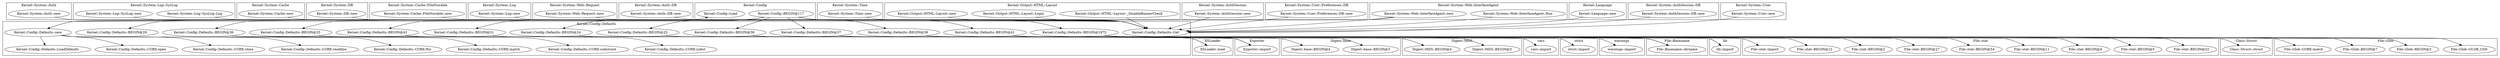 digraph {
graph [overlap=false]
subgraph cluster_Kernel_System_Auth {
	label="Kernel::System::Auth";
	"Kernel::System::Auth::new";
}
subgraph cluster_Kernel_System_Log_SysLog {
	label="Kernel::System::Log::SysLog";
	"Kernel::System::Log::SysLog::Log";
	"Kernel::System::Log::SysLog::new";
}
subgraph cluster_warnings {
	label="warnings";
	"warnings::import";
}
subgraph cluster_Kernel_System_Cache {
	label="Kernel::System::Cache";
	"Kernel::System::Cache::new";
}
subgraph cluster_vars {
	label="vars";
	"vars::import";
}
subgraph cluster_strict {
	label="strict";
	"strict::import";
}
subgraph cluster_Kernel_System_DB {
	label="Kernel::System::DB";
	"Kernel::System::DB::new";
}
subgraph cluster_File_stat {
	label="File::stat";
	"File::stat::BEGIN@22";
	"File::stat::BEGIN@5";
	"File::stat::BEGIN@4";
	"File::stat::BEGIN@11";
	"File::stat::BEGIN@54";
	"File::stat::BEGIN@27";
	"File::stat::BEGIN@2";
	"File::stat::BEGIN@12";
	"File::stat::import";
}
subgraph cluster_XSLoader {
	label="XSLoader";
	"XSLoader::load";
}
subgraph cluster_Kernel_System_Cache_FileStorable {
	label="Kernel::System::Cache::FileStorable";
	"Kernel::System::Cache::FileStorable::new";
}
subgraph cluster_Kernel_System_Log {
	label="Kernel::System::Log";
	"Kernel::System::Log::new";
}
subgraph cluster_Kernel_System_Web_Request {
	label="Kernel::System::Web::Request";
	"Kernel::System::Web::Request::new";
}
subgraph cluster_Kernel_System_Auth_DB {
	label="Kernel::System::Auth::DB";
	"Kernel::System::Auth::DB::new";
}
subgraph cluster_File_Glob {
	label="File::Glob";
	"File::Glob::GLOB_CSH";
	"File::Glob::BEGIN@3";
	"File::Glob::BEGIN@7";
	"File::Glob::CORE:match";
}
subgraph cluster_Kernel_Config {
	label="Kernel::Config";
	"Kernel::Config::BEGIN@117";
	"Kernel::Config::Load";
}
subgraph cluster_Exporter {
	label="Exporter";
	"Exporter::import";
}
subgraph cluster_Kernel_System_Time {
	label="Kernel::System::Time";
	"Kernel::System::Time::new";
}
subgraph cluster_File_Basename {
	label="File::Basename";
	"File::Basename::dirname";
}
subgraph cluster_Kernel_Output_HTML_Layout {
	label="Kernel::Output::HTML::Layout";
	"Kernel::Output::HTML::Layout::_DisableBannerCheck";
	"Kernel::Output::HTML::Layout::Login";
	"Kernel::Output::HTML::Layout::new";
}
subgraph cluster_Kernel_Config_Defaults {
	label="Kernel::Config::Defaults";
	"Kernel::Config::Defaults::BEGIN@42";
	"Kernel::Config::Defaults::LoadDefaults";
	"Kernel::Config::Defaults::CORE:open";
	"Kernel::Config::Defaults::BEGIN@36";
	"Kernel::Config::Defaults::new";
	"Kernel::Config::Defaults::CORE:close";
	"Kernel::Config::Defaults::BEGIN@31";
	"Kernel::Config::Defaults::CORE:readline";
	"Kernel::Config::Defaults::Get";
	"Kernel::Config::Defaults::BEGIN@24";
	"Kernel::Config::Defaults::CORE:ftis";
	"Kernel::Config::Defaults::BEGIN@25";
	"Kernel::Config::Defaults::BEGIN@38";
	"Kernel::Config::Defaults::BEGIN@41";
	"Kernel::Config::Defaults::CORE:match";
	"Kernel::Config::Defaults::CORE:substcont";
	"Kernel::Config::Defaults::BEGIN@1975";
	"Kernel::Config::Defaults::BEGIN@35";
	"Kernel::Config::Defaults::CORE:subst";
	"Kernel::Config::Defaults::BEGIN@39";
	"Kernel::Config::Defaults::BEGIN@37";
	"Kernel::Config::Defaults::BEGIN@29";
}
subgraph cluster_Class_Struct {
	label="Class::Struct";
	"Class::Struct::struct";
}
subgraph cluster_Kernel_System_AuthSession {
	label="Kernel::System::AuthSession";
	"Kernel::System::AuthSession::new";
}
subgraph cluster_Kernel_System_User_Preferences_DB {
	label="Kernel::System::User::Preferences::DB";
	"Kernel::System::User::Preferences::DB::new";
}
subgraph cluster_Kernel_System_Web_InterfaceAgent {
	label="Kernel::System::Web::InterfaceAgent";
	"Kernel::System::Web::InterfaceAgent::Run";
	"Kernel::System::Web::InterfaceAgent::new";
}
subgraph cluster_Digest_base {
	label="Digest::base";
	"Digest::base::BEGIN@3";
	"Digest::base::BEGIN@4";
}
subgraph cluster_Kernel_Language {
	label="Kernel::Language";
	"Kernel::Language::new";
}
subgraph cluster_Digest_MD5 {
	label="Digest::MD5";
	"Digest::MD5::BEGIN@3";
	"Digest::MD5::BEGIN@4";
}
subgraph cluster_lib {
	label="lib";
	"lib::import";
}
subgraph cluster_Kernel_System_AuthSession_DB {
	label="Kernel::System::AuthSession::DB";
	"Kernel::System::AuthSession::DB::new";
}
subgraph cluster_Kernel_System_User {
	label="Kernel::System::User";
	"Kernel::System::User::new";
}
"Kernel::Config::Defaults::new" -> "Kernel::Config::Load";
"Kernel::Config::BEGIN@117" -> "Kernel::Config::Defaults::BEGIN@42";
"Kernel::Config::Defaults::new" -> "Kernel::Config::Defaults::LoadDefaults";
"Kernel::System::Web::InterfaceAgent::new" -> "Kernel::Config::Defaults::new";
"Kernel::Config::Defaults::new" -> "Kernel::Config::Defaults::CORE:close";
"Kernel::Config::Defaults::BEGIN@1975" -> "File::Glob::CORE:match";
"Kernel::System::User::new" -> "Kernel::Config::Defaults::Get";
"Kernel::System::User::Preferences::DB::new" -> "Kernel::Config::Defaults::Get";
"Kernel::System::Time::new" -> "Kernel::Config::Defaults::Get";
"Kernel::System::Web::Request::new" -> "Kernel::Config::Defaults::Get";
"Kernel::System::Web::InterfaceAgent::Run" -> "Kernel::Config::Defaults::Get";
"Kernel::System::Cache::FileStorable::new" -> "Kernel::Config::Defaults::Get";
"Kernel::System::Log::SysLog::new" -> "Kernel::Config::Defaults::Get";
"Kernel::Output::HTML::Layout::_DisableBannerCheck" -> "Kernel::Config::Defaults::Get";
"Kernel::Output::HTML::Layout::Login" -> "Kernel::Config::Defaults::Get";
"Kernel::Output::HTML::Layout::new" -> "Kernel::Config::Defaults::Get";
"Kernel::System::Web::InterfaceAgent::new" -> "Kernel::Config::Defaults::Get";
"Kernel::System::Log::SysLog::Log" -> "Kernel::Config::Defaults::Get";
"Kernel::System::AuthSession::DB::new" -> "Kernel::Config::Defaults::Get";
"Kernel::Language::new" -> "Kernel::Config::Defaults::Get";
"Kernel::System::Auth::new" -> "Kernel::Config::Defaults::Get";
"Kernel::System::DB::new" -> "Kernel::Config::Defaults::Get";
"Kernel::System::Cache::new" -> "Kernel::Config::Defaults::Get";
"Kernel::System::AuthSession::new" -> "Kernel::Config::Defaults::Get";
"Kernel::System::Auth::DB::new" -> "Kernel::Config::Defaults::Get";
"Kernel::System::Log::new" -> "Kernel::Config::Defaults::Get";
"Kernel::Config::BEGIN@117" -> "Kernel::Config::Defaults::BEGIN@38";
"Kernel::Config::Defaults::BEGIN@39" -> "File::Basename::dirname";
"Kernel::Config::Defaults::BEGIN@38" -> "File::Basename::dirname";
"Kernel::Config::Defaults::BEGIN@37" -> "File::Basename::dirname";
"Kernel::Config::Defaults::BEGIN@41" -> "File::stat::BEGIN@12";
"Kernel::Config::Defaults::BEGIN@1975" -> "File::Glob::GLOB_CSH";
"Kernel::Config::Defaults::new" -> "Kernel::Config::Defaults::CORE:match";
"Kernel::Config::Defaults::BEGIN@42" -> "Exporter::import";
"Kernel::Config::Defaults::BEGIN@36" -> "Exporter::import";
"Kernel::Config::Defaults::BEGIN@41" -> "Exporter::import";
"Kernel::Config::Defaults::BEGIN@35" -> "Exporter::import";
"Kernel::Config::Defaults::new" -> "Kernel::Config::Defaults::CORE:substcont";
"Kernel::Config::BEGIN@117" -> "Kernel::Config::Defaults::BEGIN@1975";
"Kernel::Config::Defaults::BEGIN@41" -> "File::stat::BEGIN@11";
"Kernel::Config::Defaults::BEGIN@41" -> "File::stat::BEGIN@54";
"Kernel::Config::BEGIN@117" -> "Kernel::Config::Defaults::BEGIN@31";
"Kernel::Config::Defaults::new" -> "Kernel::Config::Defaults::CORE:readline";
"Kernel::Config::BEGIN@117" -> "Kernel::Config::Defaults::BEGIN@24";
"Kernel::Config::Defaults::BEGIN@25" -> "warnings::import";
"Kernel::Config::BEGIN@117" -> "Kernel::Config::Defaults::BEGIN@35";
"Kernel::Config::Defaults::new" -> "Kernel::Config::Defaults::CORE:subst";
"Kernel::Config::Defaults::BEGIN@42" -> "Digest::base::BEGIN@3";
"Kernel::Config::BEGIN@117" -> "Kernel::Config::Defaults::BEGIN@39";
"Kernel::Config::Defaults::BEGIN@41" -> "File::stat::BEGIN@27";
"Kernel::Config::Defaults::BEGIN@41" -> "File::stat::BEGIN@4";
"Kernel::Config::Defaults::BEGIN@42" -> "Digest::base::BEGIN@4";
"Kernel::Config::BEGIN@117" -> "Kernel::Config::Defaults::BEGIN@36";
"Kernel::Config::Defaults::new" -> "Kernel::Config::Defaults::CORE:open";
"Kernel::Config::Defaults::BEGIN@1975" -> "File::Glob::BEGIN@7";
"Kernel::Config::Defaults::BEGIN@41" -> "File::stat::BEGIN@2";
"Kernel::Config::Defaults::BEGIN@31" -> "vars::import";
"Kernel::Config::BEGIN@117" -> "Kernel::Config::Defaults::BEGIN@25";
"Kernel::Config::Defaults::BEGIN@41" -> "Class::Struct::struct";
"Kernel::Config::BEGIN@117" -> "Kernel::Config::Defaults::BEGIN@29";
"Kernel::Config::Defaults::BEGIN@39" -> "lib::import";
"Kernel::Config::Defaults::BEGIN@38" -> "lib::import";
"Kernel::Config::Defaults::BEGIN@37" -> "lib::import";
"Kernel::Config::Defaults::BEGIN@41" -> "File::stat::BEGIN@5";
"Kernel::Config::Defaults::BEGIN@1975" -> "File::Glob::BEGIN@3";
"Kernel::Config::Defaults::BEGIN@42" -> "XSLoader::load";
"Kernel::Config::Defaults::BEGIN@1975" -> "XSLoader::load";
"Kernel::Config::Defaults::BEGIN@41" -> "File::stat::import";
"Kernel::Config::Defaults::BEGIN@42" -> "Digest::MD5::BEGIN@4";
"Kernel::Config::Defaults::BEGIN@41" -> "File::stat::BEGIN@22";
"Kernel::Config::Defaults::BEGIN@42" -> "Digest::MD5::BEGIN@3";
"Kernel::Config::Defaults::new" -> "Kernel::Config::Defaults::CORE:ftis";
"Kernel::Config::BEGIN@117" -> "Kernel::Config::Defaults::BEGIN@41";
"Kernel::Config::Defaults::BEGIN@24" -> "strict::import";
"Kernel::Config::BEGIN@117" -> "Kernel::Config::Defaults::BEGIN@37";
}
